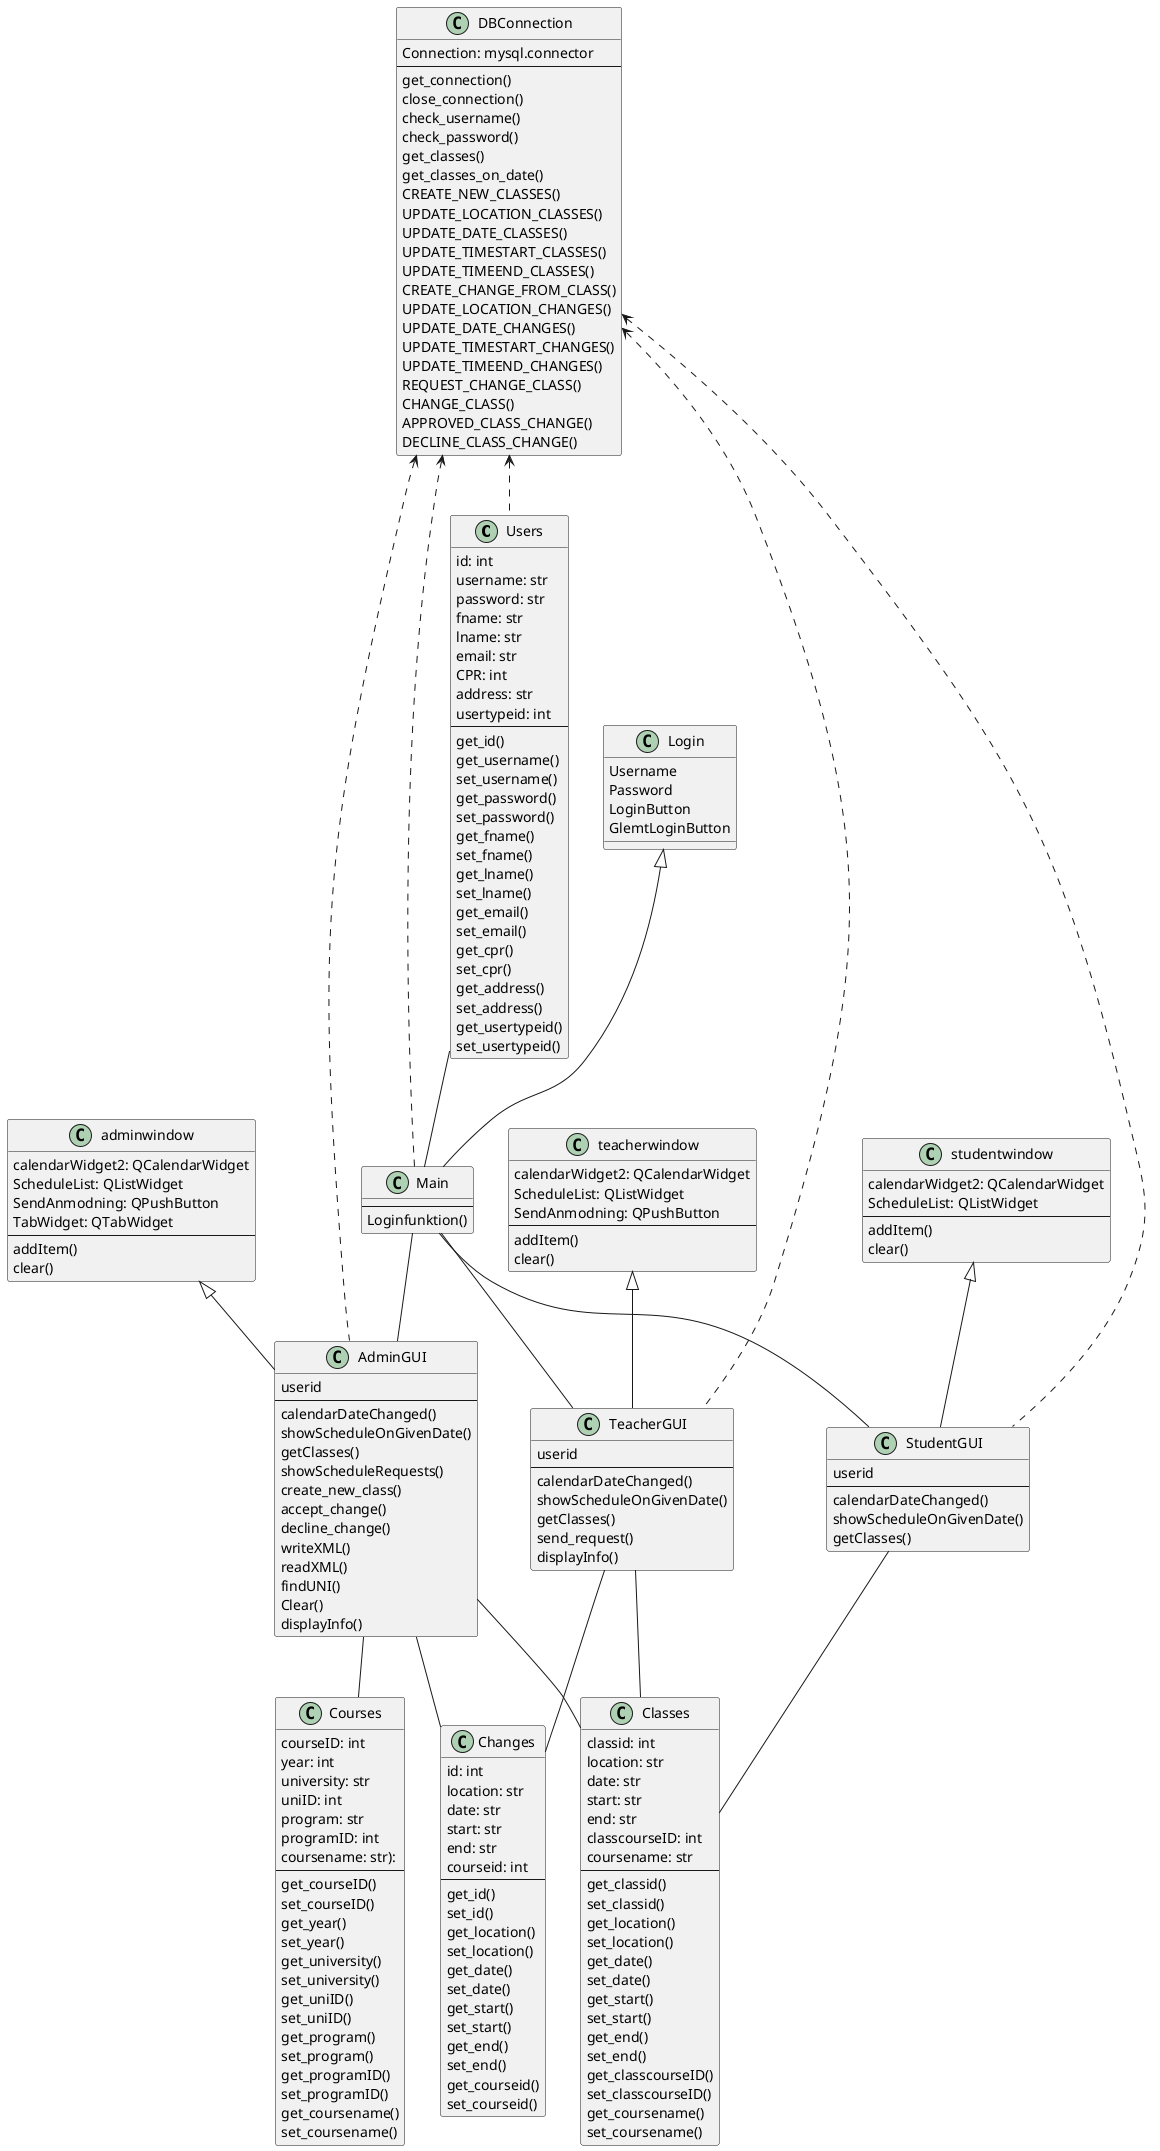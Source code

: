 @startuml
Users -- Main
Main -- StudentGUI
Main -- TeacherGUI
Main -- AdminGUI
Login <|-- Main
adminwindow <|-- AdminGUI
studentwindow <|-- StudentGUI
teacherwindow <|-- TeacherGUI
DBConnection <.. Users
DBConnection <.. Main
DBConnection <.. StudentGUI
DBConnection <.. TeacherGUI
DBConnection <.. AdminGUI
StudentGUI -- Classes
TeacherGUI -- Classes
AdminGUI -- Classes
TeacherGUI -- Changes
AdminGUI -- Changes
AdminGUI -- Courses


class Users{
    id: int
    username: str
    password: str
    fname: str
    lname: str
    email: str
    CPR: int
    address: str
    usertypeid: int
    --
    get_id()
    get_username()
    set_username()
    get_password()
    set_password()
    get_fname()
    set_fname()
    get_lname()
    set_lname()
    get_email()
    set_email()
    get_cpr()
    set_cpr()
    get_address()
    set_address()
    get_usertypeid()
    set_usertypeid()
    }
class Main{
    --
    Loginfunktion()
    }
class DBConnection{
    Connection: mysql.connector
    --
    get_connection()
    close_connection()
    check_username()
    check_password()
    get_classes()
    get_classes_on_date()
    CREATE_NEW_CLASSES()
    UPDATE_LOCATION_CLASSES()
    UPDATE_DATE_CLASSES()
    UPDATE_TIMESTART_CLASSES()
    UPDATE_TIMEEND_CLASSES()
    CREATE_CHANGE_FROM_CLASS()
    UPDATE_LOCATION_CHANGES()
    UPDATE_DATE_CHANGES()
    UPDATE_TIMESTART_CHANGES()
    UPDATE_TIMEEND_CHANGES()
    REQUEST_CHANGE_CLASS()
    CHANGE_CLASS()
    APPROVED_CLASS_CHANGE()
    DECLINE_CLASS_CHANGE()
    }
class StudentGUI{
    userid
    --
    calendarDateChanged()
    showScheduleOnGivenDate()
    getClasses()
    }
class AdminGUI{
    userid
    --
    calendarDateChanged()
    showScheduleOnGivenDate()
    getClasses()
    showScheduleRequests()
    create_new_class()
    accept_change()
    decline_change()
    writeXML()
    readXML()
    findUNI()
    Clear()
    displayInfo()
    }
class TeacherGUI{
    userid
    --
    calendarDateChanged()
    showScheduleOnGivenDate()
    getClasses()
    send_request()
    displayInfo()
    }
class Classes{
    classid: int
    location: str
    date: str
    start: str
    end: str
    classcourseID: int
    coursename: str
    --
    get_classid()
    set_classid()
    get_location()
    set_location()
    get_date()
    set_date()
    get_start()
    set_start()
    get_end()
    set_end()
    get_classcourseID()
    set_classcourseID()
    get_coursename()
    set_coursename()
    }
class Courses{
    courseID: int
    year: int
    university: str
    uniID: int
    program: str
    programID: int
    coursename: str):
    --
    get_courseID()
    set_courseID()
    get_year()
    set_year()
    get_university()
    set_university()
    get_uniID()
    set_uniID()
    get_program()
    set_program()
    get_programID()
    set_programID()
    get_coursename()
    set_coursename()
    }
class Changes{
    id: int
    location: str
    date: str
    start: str
    end: str
    courseid: int
    --
    get_id()
    set_id()
    get_location()
    set_location()
    get_date()
    set_date()
    get_start()
    set_start()
    get_end()
    set_end()
    get_courseid()
    set_courseid()
    }
class Login{
    Username
    Password
    LoginButton
    GlemtLoginButton
    }
class adminwindow{
    calendarWidget2: QCalendarWidget
    ScheduleList: QListWidget
    SendAnmodning: QPushButton
    TabWidget: QTabWidget
    --
    addItem()
    clear()
    }
class studentwindow{
    calendarWidget2: QCalendarWidget
    ScheduleList: QListWidget
    --
    addItem()
    clear()
    }
class teacherwindow{
    calendarWidget2: QCalendarWidget
    ScheduleList: QListWidget
    SendAnmodning: QPushButton
    --
    addItem()
    clear()
    }
@enduml
